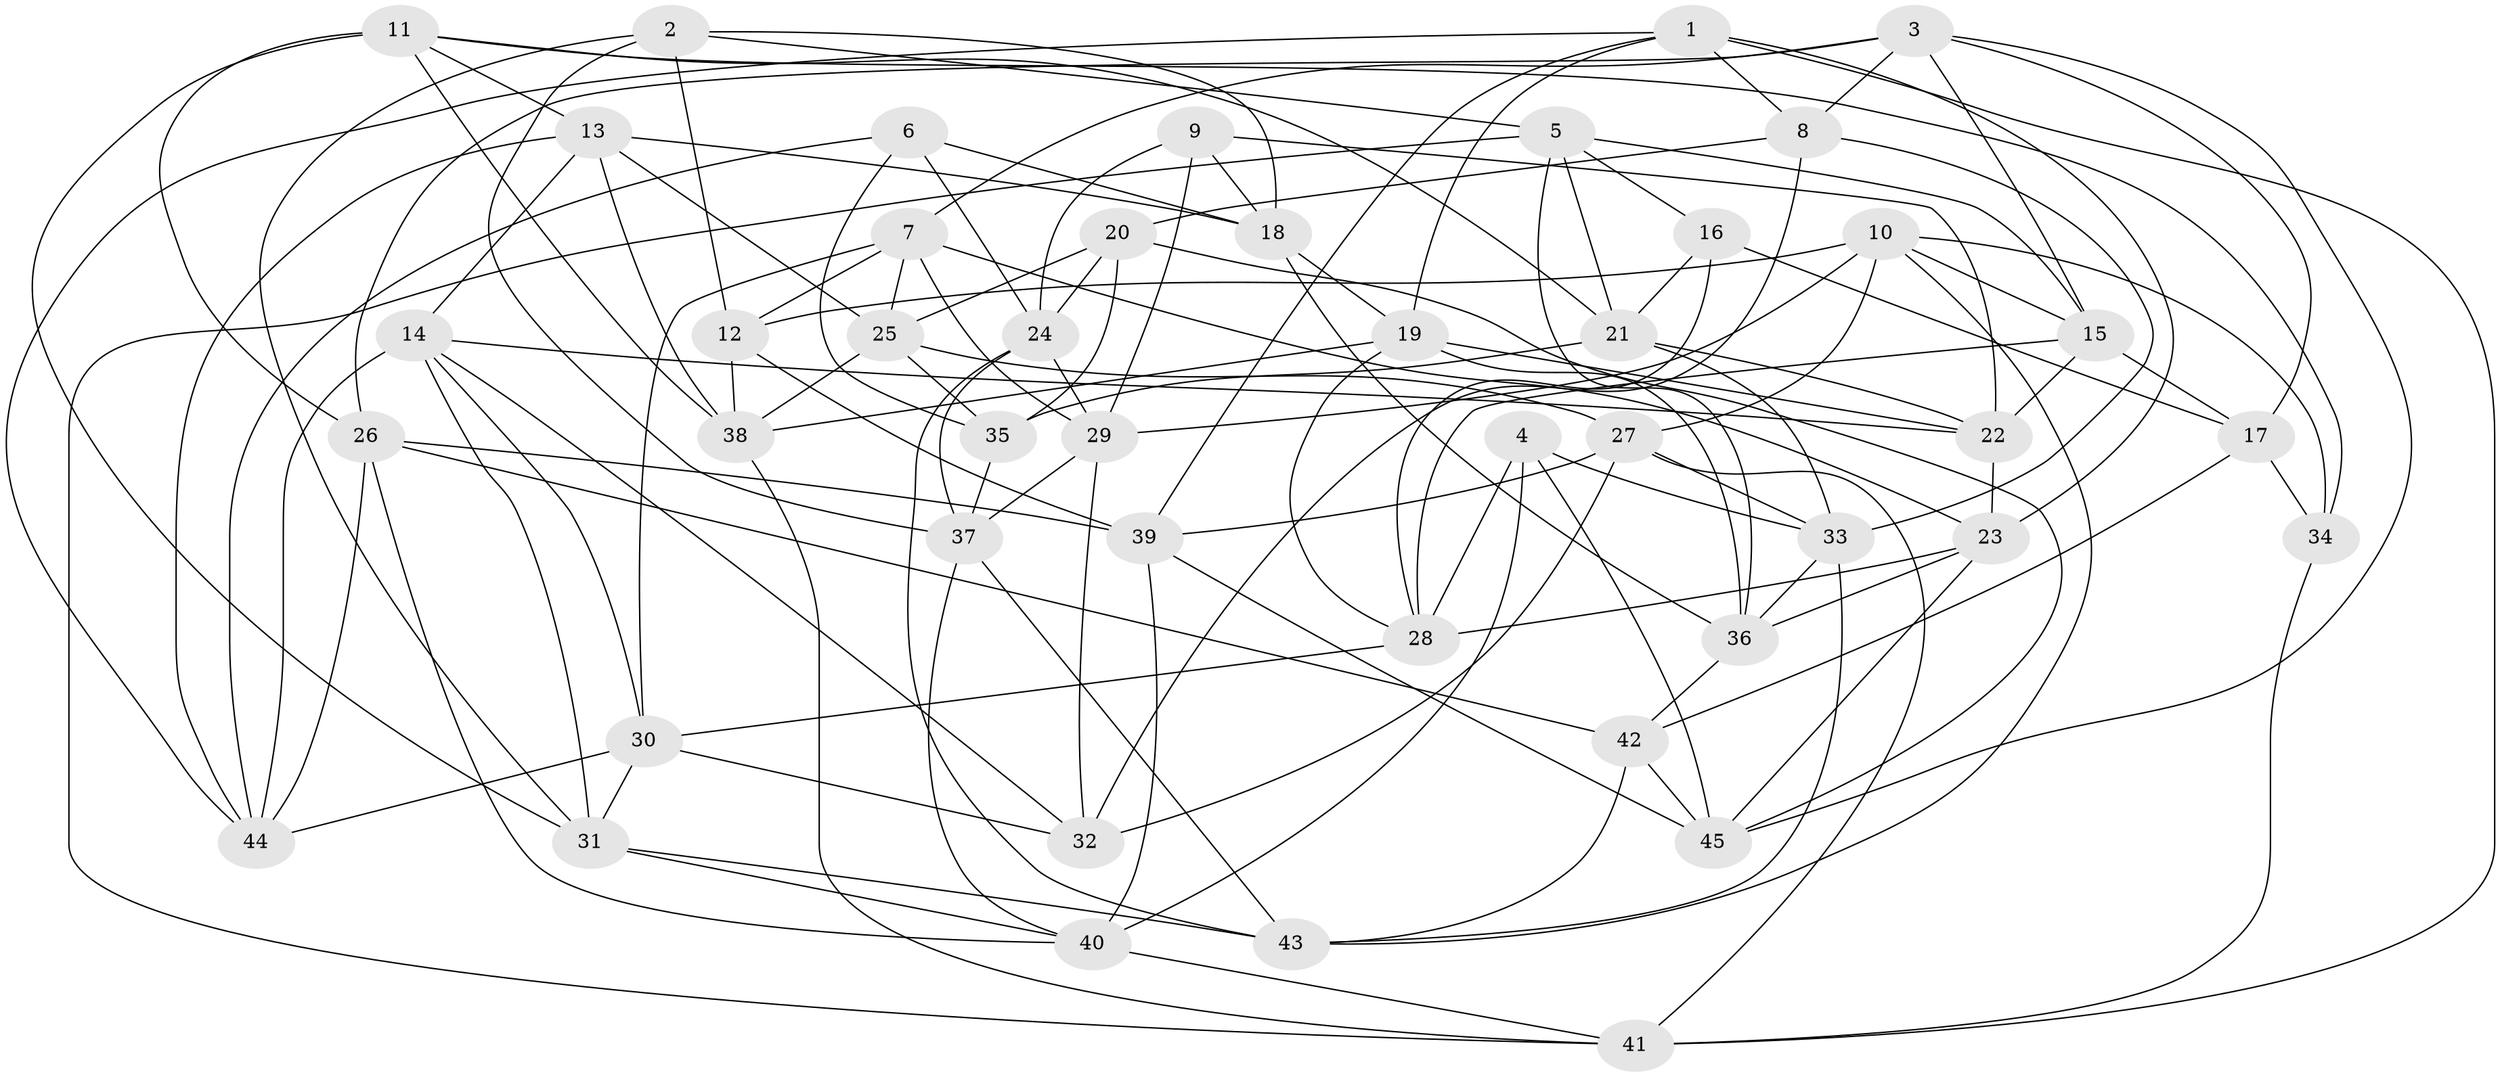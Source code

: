 // original degree distribution, {4: 1.0}
// Generated by graph-tools (version 1.1) at 2025/50/03/09/25 03:50:54]
// undirected, 45 vertices, 126 edges
graph export_dot {
graph [start="1"]
  node [color=gray90,style=filled];
  1;
  2;
  3;
  4;
  5;
  6;
  7;
  8;
  9;
  10;
  11;
  12;
  13;
  14;
  15;
  16;
  17;
  18;
  19;
  20;
  21;
  22;
  23;
  24;
  25;
  26;
  27;
  28;
  29;
  30;
  31;
  32;
  33;
  34;
  35;
  36;
  37;
  38;
  39;
  40;
  41;
  42;
  43;
  44;
  45;
  1 -- 8 [weight=1.0];
  1 -- 19 [weight=1.0];
  1 -- 23 [weight=1.0];
  1 -- 39 [weight=1.0];
  1 -- 41 [weight=1.0];
  1 -- 44 [weight=1.0];
  2 -- 5 [weight=1.0];
  2 -- 12 [weight=2.0];
  2 -- 18 [weight=1.0];
  2 -- 31 [weight=1.0];
  2 -- 37 [weight=1.0];
  3 -- 7 [weight=1.0];
  3 -- 8 [weight=1.0];
  3 -- 15 [weight=1.0];
  3 -- 17 [weight=1.0];
  3 -- 26 [weight=1.0];
  3 -- 45 [weight=1.0];
  4 -- 28 [weight=1.0];
  4 -- 33 [weight=1.0];
  4 -- 40 [weight=1.0];
  4 -- 45 [weight=1.0];
  5 -- 15 [weight=1.0];
  5 -- 16 [weight=1.0];
  5 -- 21 [weight=1.0];
  5 -- 36 [weight=1.0];
  5 -- 41 [weight=1.0];
  6 -- 18 [weight=1.0];
  6 -- 24 [weight=1.0];
  6 -- 35 [weight=1.0];
  6 -- 44 [weight=1.0];
  7 -- 12 [weight=1.0];
  7 -- 23 [weight=1.0];
  7 -- 25 [weight=1.0];
  7 -- 29 [weight=1.0];
  7 -- 30 [weight=1.0];
  8 -- 20 [weight=1.0];
  8 -- 32 [weight=2.0];
  8 -- 33 [weight=1.0];
  9 -- 18 [weight=1.0];
  9 -- 22 [weight=1.0];
  9 -- 24 [weight=1.0];
  9 -- 29 [weight=1.0];
  10 -- 12 [weight=1.0];
  10 -- 15 [weight=1.0];
  10 -- 27 [weight=1.0];
  10 -- 29 [weight=1.0];
  10 -- 34 [weight=1.0];
  10 -- 43 [weight=1.0];
  11 -- 13 [weight=1.0];
  11 -- 21 [weight=1.0];
  11 -- 26 [weight=1.0];
  11 -- 31 [weight=1.0];
  11 -- 34 [weight=1.0];
  11 -- 38 [weight=1.0];
  12 -- 38 [weight=1.0];
  12 -- 39 [weight=1.0];
  13 -- 14 [weight=1.0];
  13 -- 18 [weight=1.0];
  13 -- 25 [weight=1.0];
  13 -- 38 [weight=1.0];
  13 -- 44 [weight=1.0];
  14 -- 22 [weight=1.0];
  14 -- 30 [weight=1.0];
  14 -- 31 [weight=1.0];
  14 -- 32 [weight=1.0];
  14 -- 44 [weight=1.0];
  15 -- 17 [weight=1.0];
  15 -- 22 [weight=1.0];
  15 -- 28 [weight=1.0];
  16 -- 17 [weight=1.0];
  16 -- 21 [weight=1.0];
  16 -- 28 [weight=1.0];
  17 -- 34 [weight=1.0];
  17 -- 42 [weight=2.0];
  18 -- 19 [weight=1.0];
  18 -- 36 [weight=1.0];
  19 -- 22 [weight=1.0];
  19 -- 28 [weight=1.0];
  19 -- 36 [weight=1.0];
  19 -- 38 [weight=1.0];
  20 -- 24 [weight=1.0];
  20 -- 25 [weight=1.0];
  20 -- 35 [weight=2.0];
  20 -- 45 [weight=1.0];
  21 -- 22 [weight=1.0];
  21 -- 33 [weight=1.0];
  21 -- 35 [weight=1.0];
  22 -- 23 [weight=1.0];
  23 -- 28 [weight=1.0];
  23 -- 36 [weight=1.0];
  23 -- 45 [weight=1.0];
  24 -- 29 [weight=1.0];
  24 -- 37 [weight=1.0];
  24 -- 43 [weight=1.0];
  25 -- 27 [weight=1.0];
  25 -- 35 [weight=1.0];
  25 -- 38 [weight=1.0];
  26 -- 39 [weight=1.0];
  26 -- 40 [weight=1.0];
  26 -- 42 [weight=1.0];
  26 -- 44 [weight=1.0];
  27 -- 32 [weight=1.0];
  27 -- 33 [weight=1.0];
  27 -- 39 [weight=1.0];
  27 -- 41 [weight=1.0];
  28 -- 30 [weight=1.0];
  29 -- 32 [weight=1.0];
  29 -- 37 [weight=1.0];
  30 -- 31 [weight=1.0];
  30 -- 32 [weight=1.0];
  30 -- 44 [weight=1.0];
  31 -- 40 [weight=1.0];
  31 -- 43 [weight=1.0];
  33 -- 36 [weight=1.0];
  33 -- 43 [weight=1.0];
  34 -- 41 [weight=1.0];
  35 -- 37 [weight=1.0];
  36 -- 42 [weight=1.0];
  37 -- 40 [weight=1.0];
  37 -- 43 [weight=1.0];
  38 -- 41 [weight=1.0];
  39 -- 40 [weight=1.0];
  39 -- 45 [weight=1.0];
  40 -- 41 [weight=1.0];
  42 -- 43 [weight=1.0];
  42 -- 45 [weight=1.0];
}
